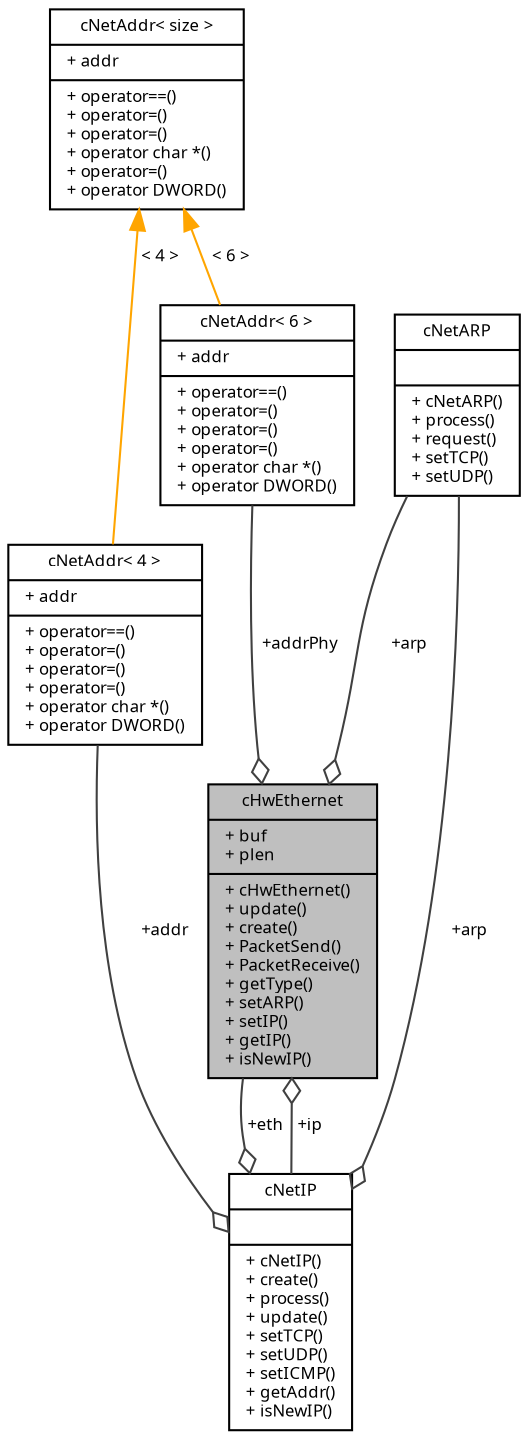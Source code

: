 digraph "cHwEthernet"
{
  edge [fontname="Sans",fontsize="8",labelfontname="Sans",labelfontsize="8"];
  node [fontname="Sans",fontsize="8",shape=record];
  Node1 [label="{cHwEthernet\n|+ buf\l+ plen\l|+ cHwEthernet()\l+ update()\l+ create()\l+ PacketSend()\l+ PacketReceive()\l+ getType()\l+ setARP()\l+ setIP()\l+ getIP()\l+ isNewIP()\l}",height=0.2,width=0.4,color="black", fillcolor="grey75", style="filled", fontcolor="black"];
  Node2 -> Node1 [color="grey25",fontsize="8",style="solid",label=" +ip" ,arrowhead="odiamond",fontname="Sans"];
  Node2 [label="{cNetIP\n||+ cNetIP()\l+ create()\l+ process()\l+ update()\l+ setTCP()\l+ setUDP()\l+ setICMP()\l+ getAddr()\l+ isNewIP()\l}",height=0.2,width=0.4,color="black", fillcolor="white", style="filled",URL="$classc_net_i_p.html"];
  Node1 -> Node2 [color="grey25",fontsize="8",style="solid",label=" +eth" ,arrowhead="odiamond",fontname="Sans"];
  Node3 -> Node2 [color="grey25",fontsize="8",style="solid",label=" +addr" ,arrowhead="odiamond",fontname="Sans"];
  Node3 [label="{cNetAddr\< 4 \>\n|+ addr\l|+ operator==()\l+ operator=()\l+ operator=()\l+ operator=()\l+ operator char *()\l+ operator DWORD()\l}",height=0.2,width=0.4,color="black", fillcolor="white", style="filled",URL="$classc_net_addr.html"];
  Node4 -> Node3 [dir="back",color="orange",fontsize="8",style="solid",label=" \< 4 \>" ,fontname="Sans"];
  Node4 [label="{cNetAddr\< size \>\n|+ addr\l|+ operator==()\l+ operator=()\l+ operator=()\l+ operator char *()\l+ operator=()\l+ operator DWORD()\l}",height=0.2,width=0.4,color="black", fillcolor="white", style="filled",URL="$classc_net_addr.html"];
  Node5 -> Node2 [color="grey25",fontsize="8",style="solid",label=" +arp" ,arrowhead="odiamond",fontname="Sans"];
  Node5 [label="{cNetARP\n||+ cNetARP()\l+ process()\l+ request()\l+ setTCP()\l+ setUDP()\l}",height=0.2,width=0.4,color="black", fillcolor="white", style="filled",URL="$classc_net_a_r_p.html"];
  Node6 -> Node1 [color="grey25",fontsize="8",style="solid",label=" +addrPhy" ,arrowhead="odiamond",fontname="Sans"];
  Node6 [label="{cNetAddr\< 6 \>\n|+ addr\l|+ operator==()\l+ operator=()\l+ operator=()\l+ operator=()\l+ operator char *()\l+ operator DWORD()\l}",height=0.2,width=0.4,color="black", fillcolor="white", style="filled",URL="$classc_net_addr.html"];
  Node4 -> Node6 [dir="back",color="orange",fontsize="8",style="solid",label=" \< 6 \>" ,fontname="Sans"];
  Node5 -> Node1 [color="grey25",fontsize="8",style="solid",label=" +arp" ,arrowhead="odiamond",fontname="Sans"];
}
